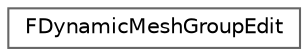 digraph "Graphical Class Hierarchy"
{
 // INTERACTIVE_SVG=YES
 // LATEX_PDF_SIZE
  bgcolor="transparent";
  edge [fontname=Helvetica,fontsize=10,labelfontname=Helvetica,labelfontsize=10];
  node [fontname=Helvetica,fontsize=10,shape=box,height=0.2,width=0.4];
  rankdir="LR";
  Node0 [id="Node000000",label="FDynamicMeshGroupEdit",height=0.2,width=0.4,color="grey40", fillcolor="white", style="filled",URL="$da/d72/classFDynamicMeshGroupEdit.html",tooltip="FDynamicMeshGroupEdit stores a modification of polygroup IDs on a set of triangles."];
}
